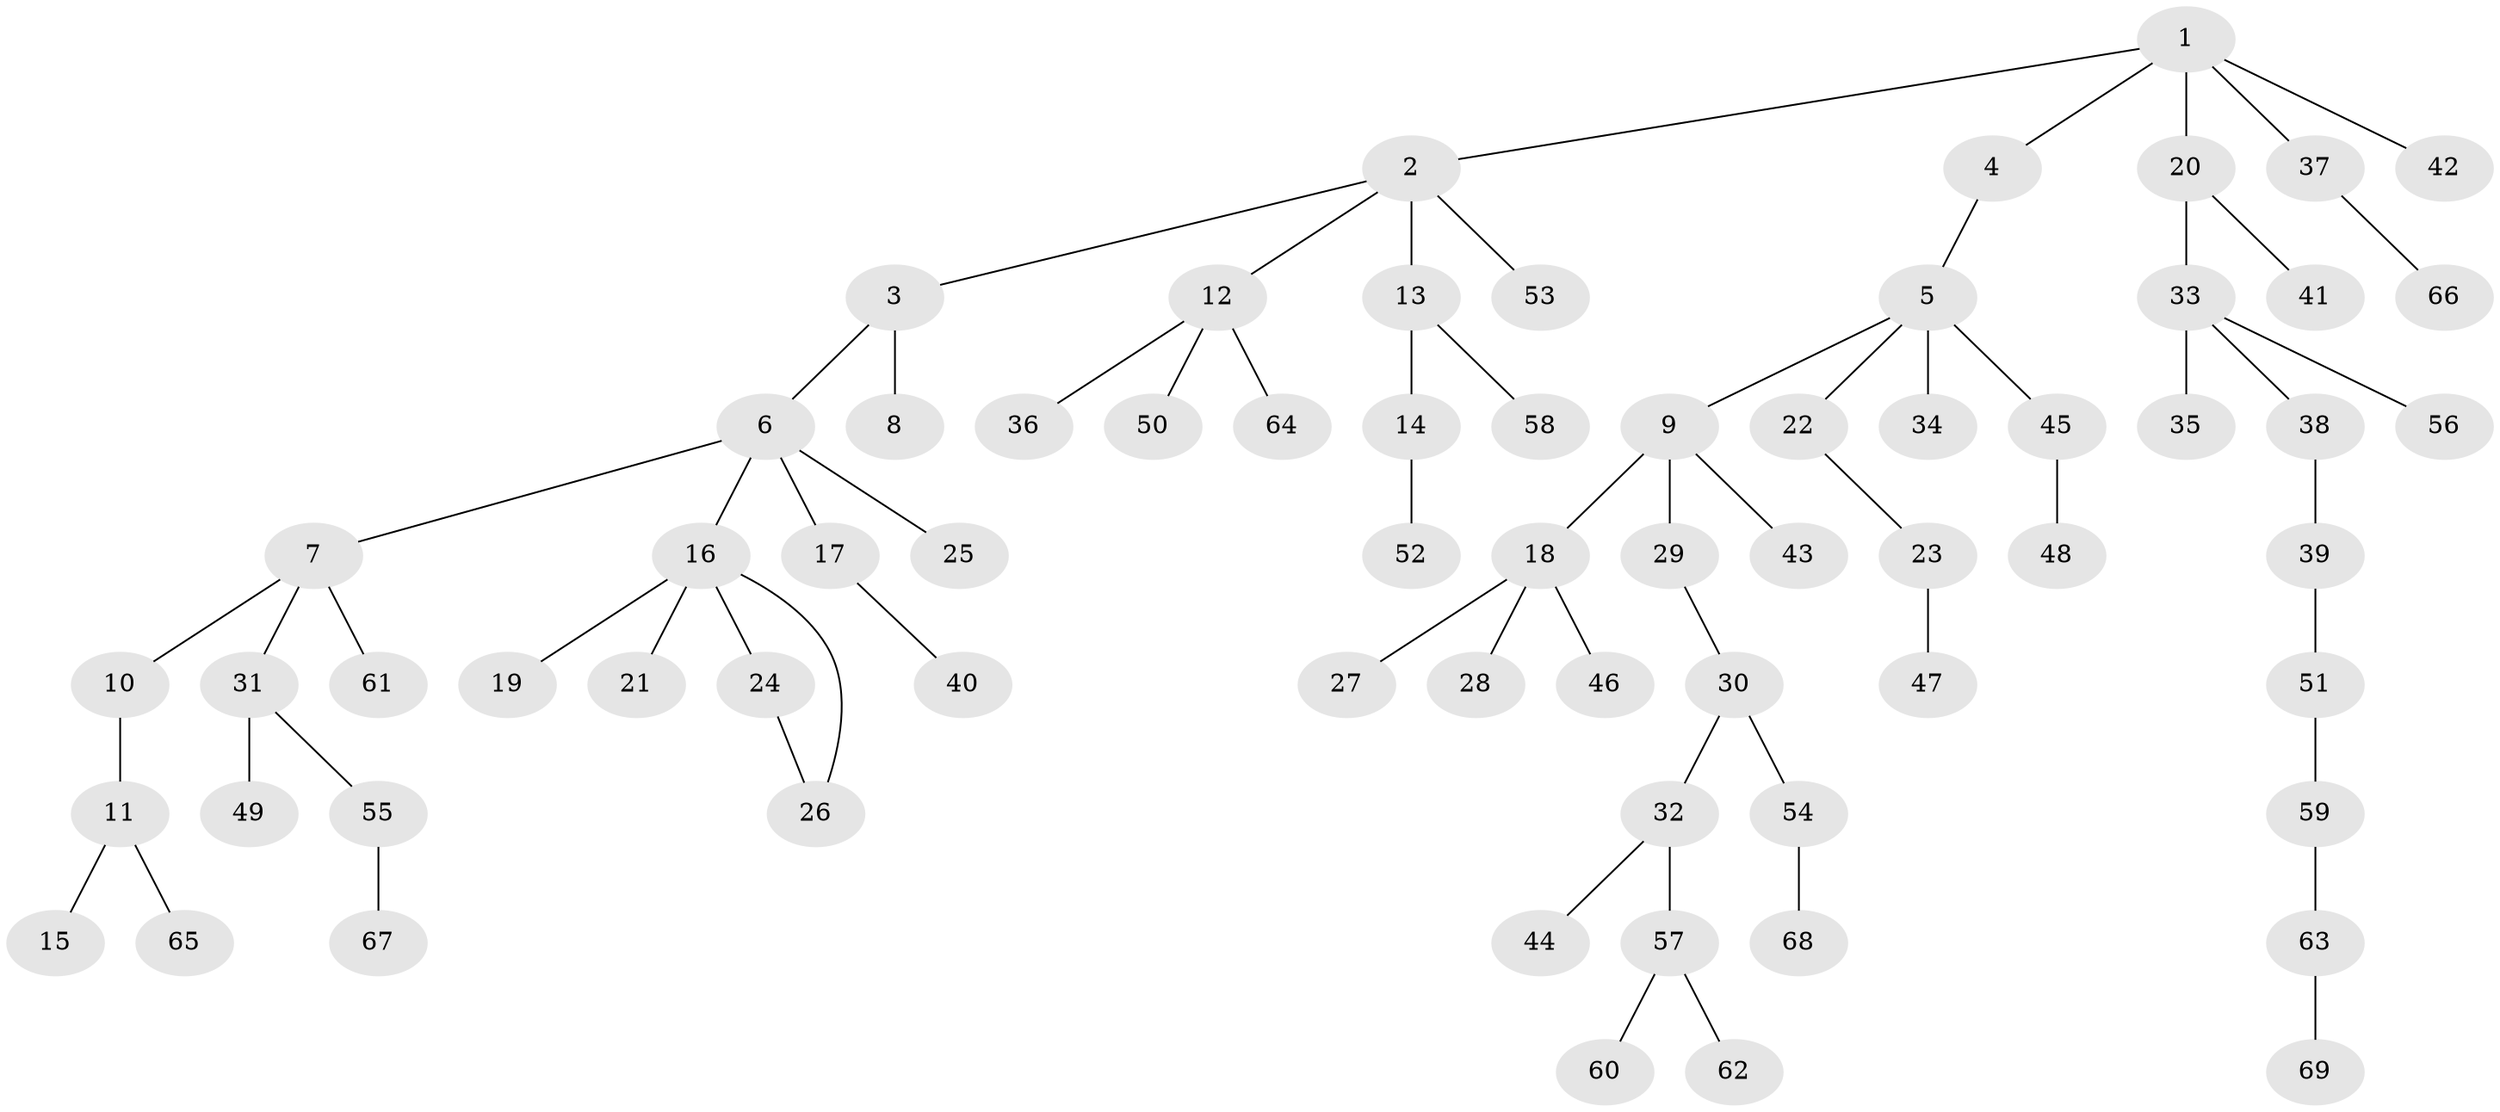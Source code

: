 // coarse degree distribution, {2: 0.3333333333333333, 3: 0.16666666666666666, 1: 0.40476190476190477, 4: 0.09523809523809523}
// Generated by graph-tools (version 1.1) at 2025/35/03/04/25 23:35:59]
// undirected, 69 vertices, 69 edges
graph export_dot {
  node [color=gray90,style=filled];
  1;
  2;
  3;
  4;
  5;
  6;
  7;
  8;
  9;
  10;
  11;
  12;
  13;
  14;
  15;
  16;
  17;
  18;
  19;
  20;
  21;
  22;
  23;
  24;
  25;
  26;
  27;
  28;
  29;
  30;
  31;
  32;
  33;
  34;
  35;
  36;
  37;
  38;
  39;
  40;
  41;
  42;
  43;
  44;
  45;
  46;
  47;
  48;
  49;
  50;
  51;
  52;
  53;
  54;
  55;
  56;
  57;
  58;
  59;
  60;
  61;
  62;
  63;
  64;
  65;
  66;
  67;
  68;
  69;
  1 -- 2;
  1 -- 4;
  1 -- 20;
  1 -- 37;
  1 -- 42;
  2 -- 3;
  2 -- 12;
  2 -- 13;
  2 -- 53;
  3 -- 6;
  3 -- 8;
  4 -- 5;
  5 -- 9;
  5 -- 22;
  5 -- 34;
  5 -- 45;
  6 -- 7;
  6 -- 16;
  6 -- 17;
  6 -- 25;
  7 -- 10;
  7 -- 31;
  7 -- 61;
  9 -- 18;
  9 -- 29;
  9 -- 43;
  10 -- 11;
  11 -- 15;
  11 -- 65;
  12 -- 36;
  12 -- 50;
  12 -- 64;
  13 -- 14;
  13 -- 58;
  14 -- 52;
  16 -- 19;
  16 -- 21;
  16 -- 24;
  16 -- 26;
  17 -- 40;
  18 -- 27;
  18 -- 28;
  18 -- 46;
  20 -- 33;
  20 -- 41;
  22 -- 23;
  23 -- 47;
  24 -- 26;
  29 -- 30;
  30 -- 32;
  30 -- 54;
  31 -- 49;
  31 -- 55;
  32 -- 44;
  32 -- 57;
  33 -- 35;
  33 -- 38;
  33 -- 56;
  37 -- 66;
  38 -- 39;
  39 -- 51;
  45 -- 48;
  51 -- 59;
  54 -- 68;
  55 -- 67;
  57 -- 60;
  57 -- 62;
  59 -- 63;
  63 -- 69;
}
